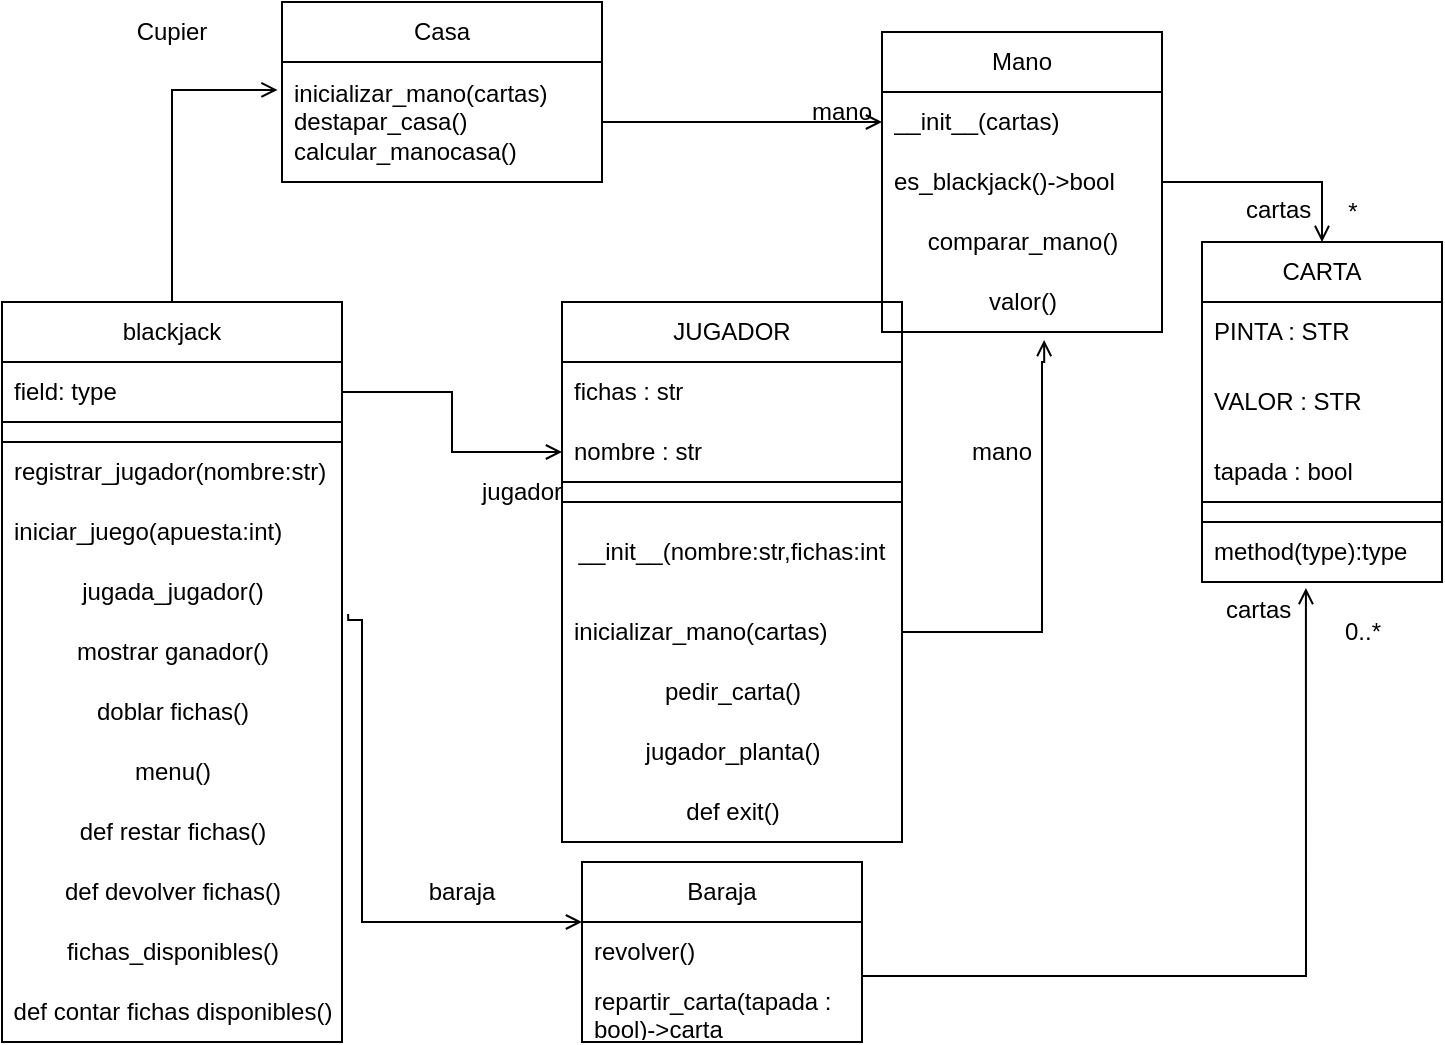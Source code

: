 <mxfile version="21.7.3" type="google">
  <diagram name="Page-1" id="XhqFYW5zMPVVii7psD0Y">
    <mxGraphModel dx="1426" dy="785" grid="1" gridSize="10" guides="1" tooltips="1" connect="1" arrows="1" fold="1" page="1" pageScale="1" pageWidth="850" pageHeight="1100" math="0" shadow="0">
      <root>
        <mxCell id="0" />
        <mxCell id="1" parent="0" />
        <mxCell id="t-qBr2brpTRXq5mTuHNO-3" value="CARTA" style="swimlane;fontStyle=0;childLayout=stackLayout;horizontal=1;startSize=30;horizontalStack=0;resizeParent=1;resizeParentMax=0;resizeLast=0;collapsible=1;marginBottom=0;whiteSpace=wrap;html=1;" parent="1" vertex="1">
          <mxGeometry x="670" y="140" width="120" height="170" as="geometry" />
        </mxCell>
        <mxCell id="t-qBr2brpTRXq5mTuHNO-4" value="PINTA : STR" style="text;strokeColor=none;fillColor=none;align=left;verticalAlign=middle;spacingLeft=4;spacingRight=4;overflow=hidden;points=[[0,0.5],[1,0.5]];portConstraint=eastwest;rotatable=0;whiteSpace=wrap;html=1;" parent="t-qBr2brpTRXq5mTuHNO-3" vertex="1">
          <mxGeometry y="30" width="120" height="30" as="geometry" />
        </mxCell>
        <mxCell id="t-qBr2brpTRXq5mTuHNO-5" value="VALOR : STR" style="text;strokeColor=none;fillColor=none;align=left;verticalAlign=middle;spacingLeft=4;spacingRight=4;overflow=hidden;points=[[0,0.5],[1,0.5]];portConstraint=eastwest;rotatable=0;whiteSpace=wrap;html=1;" parent="t-qBr2brpTRXq5mTuHNO-3" vertex="1">
          <mxGeometry y="60" width="120" height="40" as="geometry" />
        </mxCell>
        <mxCell id="t-qBr2brpTRXq5mTuHNO-6" value="tapada : bool" style="text;strokeColor=none;fillColor=none;align=left;verticalAlign=middle;spacingLeft=4;spacingRight=4;overflow=hidden;points=[[0,0.5],[1,0.5]];portConstraint=eastwest;rotatable=0;whiteSpace=wrap;html=1;" parent="t-qBr2brpTRXq5mTuHNO-3" vertex="1">
          <mxGeometry y="100" width="120" height="30" as="geometry" />
        </mxCell>
        <mxCell id="Q7EOQcDBemOvYrqtxiTg-11" value="" style="rounded=0;whiteSpace=wrap;html=1;" vertex="1" parent="t-qBr2brpTRXq5mTuHNO-3">
          <mxGeometry y="130" width="120" height="10" as="geometry" />
        </mxCell>
        <mxCell id="t-qBr2brpTRXq5mTuHNO-46" value="method(type):type" style="text;strokeColor=none;fillColor=none;align=left;verticalAlign=middle;spacingLeft=4;spacingRight=4;overflow=hidden;points=[[0,0.5],[1,0.5]];portConstraint=eastwest;rotatable=0;whiteSpace=wrap;html=1;" parent="t-qBr2brpTRXq5mTuHNO-3" vertex="1">
          <mxGeometry y="140" width="120" height="30" as="geometry" />
        </mxCell>
        <mxCell id="t-qBr2brpTRXq5mTuHNO-7" value="JUGADOR" style="swimlane;fontStyle=0;childLayout=stackLayout;horizontal=1;startSize=30;horizontalStack=0;resizeParent=1;resizeParentMax=0;resizeLast=0;collapsible=1;marginBottom=0;whiteSpace=wrap;html=1;" parent="1" vertex="1">
          <mxGeometry x="350" y="170" width="170" height="270" as="geometry" />
        </mxCell>
        <mxCell id="t-qBr2brpTRXq5mTuHNO-8" value="fichas : str" style="text;strokeColor=none;fillColor=none;align=left;verticalAlign=middle;spacingLeft=4;spacingRight=4;overflow=hidden;points=[[0,0.5],[1,0.5]];portConstraint=eastwest;rotatable=0;whiteSpace=wrap;html=1;" parent="t-qBr2brpTRXq5mTuHNO-7" vertex="1">
          <mxGeometry y="30" width="170" height="30" as="geometry" />
        </mxCell>
        <mxCell id="t-qBr2brpTRXq5mTuHNO-9" value="nombre : str" style="text;strokeColor=none;fillColor=none;align=left;verticalAlign=middle;spacingLeft=4;spacingRight=4;overflow=hidden;points=[[0,0.5],[1,0.5]];portConstraint=eastwest;rotatable=0;whiteSpace=wrap;html=1;" parent="t-qBr2brpTRXq5mTuHNO-7" vertex="1">
          <mxGeometry y="60" width="170" height="30" as="geometry" />
        </mxCell>
        <mxCell id="Q7EOQcDBemOvYrqtxiTg-10" value="" style="rounded=0;whiteSpace=wrap;html=1;" vertex="1" parent="t-qBr2brpTRXq5mTuHNO-7">
          <mxGeometry y="90" width="170" height="10" as="geometry" />
        </mxCell>
        <mxCell id="t-qBr2brpTRXq5mTuHNO-40" value="__init__(nombre:str,fichas:int" style="text;strokeColor=none;fillColor=none;align=center;verticalAlign=middle;spacingLeft=4;spacingRight=4;overflow=hidden;points=[[0,0.5],[1,0.5]];portConstraint=eastwest;rotatable=0;whiteSpace=wrap;html=1;labelPosition=center;verticalLabelPosition=middle;" parent="t-qBr2brpTRXq5mTuHNO-7" vertex="1">
          <mxGeometry y="100" width="170" height="50" as="geometry" />
        </mxCell>
        <mxCell id="t-qBr2brpTRXq5mTuHNO-10" value="inicializar_mano(cartas)" style="text;strokeColor=none;fillColor=none;align=left;verticalAlign=middle;spacingLeft=4;spacingRight=4;overflow=hidden;points=[[0,0.5],[1,0.5]];portConstraint=eastwest;rotatable=0;whiteSpace=wrap;html=1;" parent="t-qBr2brpTRXq5mTuHNO-7" vertex="1">
          <mxGeometry y="150" width="170" height="30" as="geometry" />
        </mxCell>
        <mxCell id="Q7EOQcDBemOvYrqtxiTg-13" value="pedir_carta()" style="text;html=1;align=center;verticalAlign=middle;resizable=0;points=[];autosize=1;strokeColor=none;fillColor=none;" vertex="1" parent="t-qBr2brpTRXq5mTuHNO-7">
          <mxGeometry y="180" width="170" height="30" as="geometry" />
        </mxCell>
        <mxCell id="Q7EOQcDBemOvYrqtxiTg-14" value="jugador_planta()" style="text;html=1;align=center;verticalAlign=middle;resizable=0;points=[];autosize=1;strokeColor=none;fillColor=none;" vertex="1" parent="t-qBr2brpTRXq5mTuHNO-7">
          <mxGeometry y="210" width="170" height="30" as="geometry" />
        </mxCell>
        <mxCell id="Q7EOQcDBemOvYrqtxiTg-25" value="def exit()" style="text;html=1;align=center;verticalAlign=middle;resizable=0;points=[];autosize=1;strokeColor=none;fillColor=none;" vertex="1" parent="t-qBr2brpTRXq5mTuHNO-7">
          <mxGeometry y="240" width="170" height="30" as="geometry" />
        </mxCell>
        <mxCell id="t-qBr2brpTRXq5mTuHNO-51" style="edgeStyle=orthogonalEdgeStyle;rounded=0;orthogonalLoop=1;jettySize=auto;html=1;entryX=-0.014;entryY=0.233;entryDx=0;entryDy=0;entryPerimeter=0;endArrow=open;endFill=0;" parent="1" source="t-qBr2brpTRXq5mTuHNO-11" target="t-qBr2brpTRXq5mTuHNO-17" edge="1">
          <mxGeometry relative="1" as="geometry" />
        </mxCell>
        <mxCell id="t-qBr2brpTRXq5mTuHNO-11" value="blackjack" style="swimlane;fontStyle=0;childLayout=stackLayout;horizontal=1;startSize=30;horizontalStack=0;resizeParent=1;resizeParentMax=0;resizeLast=0;collapsible=1;marginBottom=0;whiteSpace=wrap;html=1;" parent="1" vertex="1">
          <mxGeometry x="70" y="170" width="170" height="370" as="geometry" />
        </mxCell>
        <mxCell id="t-qBr2brpTRXq5mTuHNO-12" value="field: type" style="text;strokeColor=none;fillColor=none;align=left;verticalAlign=middle;spacingLeft=4;spacingRight=4;overflow=hidden;points=[[0,0.5],[1,0.5]];portConstraint=eastwest;rotatable=0;whiteSpace=wrap;html=1;" parent="t-qBr2brpTRXq5mTuHNO-11" vertex="1">
          <mxGeometry y="30" width="170" height="30" as="geometry" />
        </mxCell>
        <mxCell id="Q7EOQcDBemOvYrqtxiTg-8" value="" style="rounded=0;whiteSpace=wrap;html=1;" vertex="1" parent="t-qBr2brpTRXq5mTuHNO-11">
          <mxGeometry y="60" width="170" height="10" as="geometry" />
        </mxCell>
        <mxCell id="t-qBr2brpTRXq5mTuHNO-13" value="registrar_jugador(nombre:str)" style="text;strokeColor=none;fillColor=none;align=left;verticalAlign=middle;spacingLeft=4;spacingRight=4;overflow=hidden;points=[[0,0.5],[1,0.5]];portConstraint=eastwest;rotatable=0;whiteSpace=wrap;html=1;" parent="t-qBr2brpTRXq5mTuHNO-11" vertex="1">
          <mxGeometry y="70" width="170" height="30" as="geometry" />
        </mxCell>
        <mxCell id="t-qBr2brpTRXq5mTuHNO-42" value="iniciar_juego(apuesta:int)" style="text;strokeColor=none;fillColor=none;align=left;verticalAlign=middle;spacingLeft=4;spacingRight=4;overflow=hidden;points=[[0,0.5],[1,0.5]];portConstraint=eastwest;rotatable=0;whiteSpace=wrap;html=1;" parent="t-qBr2brpTRXq5mTuHNO-11" vertex="1">
          <mxGeometry y="100" width="170" height="30" as="geometry" />
        </mxCell>
        <mxCell id="Q7EOQcDBemOvYrqtxiTg-12" value="jugada_jugador()" style="text;html=1;align=center;verticalAlign=middle;resizable=0;points=[];autosize=1;strokeColor=none;fillColor=none;" vertex="1" parent="t-qBr2brpTRXq5mTuHNO-11">
          <mxGeometry y="130" width="170" height="30" as="geometry" />
        </mxCell>
        <mxCell id="Q7EOQcDBemOvYrqtxiTg-18" value="mostrar ganador()" style="text;html=1;align=center;verticalAlign=middle;resizable=0;points=[];autosize=1;strokeColor=none;fillColor=none;" vertex="1" parent="t-qBr2brpTRXq5mTuHNO-11">
          <mxGeometry y="160" width="170" height="30" as="geometry" />
        </mxCell>
        <mxCell id="Q7EOQcDBemOvYrqtxiTg-22" value="doblar fichas()" style="text;html=1;align=center;verticalAlign=middle;resizable=0;points=[];autosize=1;strokeColor=none;fillColor=none;" vertex="1" parent="t-qBr2brpTRXq5mTuHNO-11">
          <mxGeometry y="190" width="170" height="30" as="geometry" />
        </mxCell>
        <mxCell id="Q7EOQcDBemOvYrqtxiTg-20" value="menu()" style="text;html=1;align=center;verticalAlign=middle;resizable=0;points=[];autosize=1;strokeColor=none;fillColor=none;" vertex="1" parent="t-qBr2brpTRXq5mTuHNO-11">
          <mxGeometry y="220" width="170" height="30" as="geometry" />
        </mxCell>
        <mxCell id="Q7EOQcDBemOvYrqtxiTg-23" value="def restar fichas()" style="text;html=1;align=center;verticalAlign=middle;resizable=0;points=[];autosize=1;strokeColor=none;fillColor=none;" vertex="1" parent="t-qBr2brpTRXq5mTuHNO-11">
          <mxGeometry y="250" width="170" height="30" as="geometry" />
        </mxCell>
        <mxCell id="Q7EOQcDBemOvYrqtxiTg-24" value="def devolver fichas()" style="text;html=1;align=center;verticalAlign=middle;resizable=0;points=[];autosize=1;strokeColor=none;fillColor=none;" vertex="1" parent="t-qBr2brpTRXq5mTuHNO-11">
          <mxGeometry y="280" width="170" height="30" as="geometry" />
        </mxCell>
        <mxCell id="Q7EOQcDBemOvYrqtxiTg-19" value="fichas_disponibles()" style="text;html=1;align=center;verticalAlign=middle;resizable=0;points=[];autosize=1;strokeColor=none;fillColor=none;" vertex="1" parent="t-qBr2brpTRXq5mTuHNO-11">
          <mxGeometry y="310" width="170" height="30" as="geometry" />
        </mxCell>
        <mxCell id="Q7EOQcDBemOvYrqtxiTg-26" value="def contar fichas disponibles()" style="text;html=1;align=center;verticalAlign=middle;resizable=0;points=[];autosize=1;strokeColor=none;fillColor=none;" vertex="1" parent="t-qBr2brpTRXq5mTuHNO-11">
          <mxGeometry y="340" width="170" height="30" as="geometry" />
        </mxCell>
        <mxCell id="t-qBr2brpTRXq5mTuHNO-16" value="Casa" style="swimlane;fontStyle=0;childLayout=stackLayout;horizontal=1;startSize=30;horizontalStack=0;resizeParent=1;resizeParentMax=0;resizeLast=0;collapsible=1;marginBottom=0;whiteSpace=wrap;html=1;" parent="1" vertex="1">
          <mxGeometry x="210" y="20" width="160" height="90" as="geometry" />
        </mxCell>
        <mxCell id="t-qBr2brpTRXq5mTuHNO-17" value="inicializar_mano(cartas)&lt;br&gt;destapar_casa()&lt;br&gt;calcular_manocasa()" style="text;strokeColor=none;fillColor=none;align=left;verticalAlign=middle;spacingLeft=4;spacingRight=4;overflow=hidden;points=[[0,0.5],[1,0.5]];portConstraint=eastwest;rotatable=0;whiteSpace=wrap;html=1;" parent="t-qBr2brpTRXq5mTuHNO-16" vertex="1">
          <mxGeometry y="30" width="160" height="60" as="geometry" />
        </mxCell>
        <mxCell id="t-qBr2brpTRXq5mTuHNO-21" value="Mano" style="swimlane;fontStyle=0;childLayout=stackLayout;horizontal=1;startSize=30;horizontalStack=0;resizeParent=1;resizeParentMax=0;resizeLast=0;collapsible=1;marginBottom=0;whiteSpace=wrap;html=1;" parent="1" vertex="1">
          <mxGeometry x="510" y="35" width="140" height="150" as="geometry" />
        </mxCell>
        <mxCell id="t-qBr2brpTRXq5mTuHNO-22" value="__init__(cartas)" style="text;strokeColor=none;fillColor=none;align=left;verticalAlign=middle;spacingLeft=4;spacingRight=4;overflow=hidden;points=[[0,0.5],[1,0.5]];portConstraint=eastwest;rotatable=0;whiteSpace=wrap;html=1;" parent="t-qBr2brpTRXq5mTuHNO-21" vertex="1">
          <mxGeometry y="30" width="140" height="30" as="geometry" />
        </mxCell>
        <mxCell id="t-qBr2brpTRXq5mTuHNO-43" value="es_blackjack()-&amp;gt;bool" style="text;strokeColor=none;fillColor=none;align=left;verticalAlign=middle;spacingLeft=4;spacingRight=4;overflow=hidden;points=[[0,0.5],[1,0.5]];portConstraint=eastwest;rotatable=0;whiteSpace=wrap;html=1;" parent="t-qBr2brpTRXq5mTuHNO-21" vertex="1">
          <mxGeometry y="60" width="140" height="30" as="geometry" />
        </mxCell>
        <mxCell id="Q7EOQcDBemOvYrqtxiTg-17" value="comparar_mano()" style="text;html=1;align=center;verticalAlign=middle;resizable=0;points=[];autosize=1;strokeColor=none;fillColor=none;" vertex="1" parent="t-qBr2brpTRXq5mTuHNO-21">
          <mxGeometry y="90" width="140" height="30" as="geometry" />
        </mxCell>
        <mxCell id="Q7EOQcDBemOvYrqtxiTg-21" value="valor()" style="text;html=1;align=center;verticalAlign=middle;resizable=0;points=[];autosize=1;strokeColor=none;fillColor=none;" vertex="1" parent="t-qBr2brpTRXq5mTuHNO-21">
          <mxGeometry y="120" width="140" height="30" as="geometry" />
        </mxCell>
        <mxCell id="t-qBr2brpTRXq5mTuHNO-26" value="Baraja" style="swimlane;fontStyle=0;childLayout=stackLayout;horizontal=1;startSize=30;horizontalStack=0;resizeParent=1;resizeParentMax=0;resizeLast=0;collapsible=1;marginBottom=0;whiteSpace=wrap;html=1;" parent="1" vertex="1">
          <mxGeometry x="360" y="450" width="140" height="90" as="geometry" />
        </mxCell>
        <mxCell id="t-qBr2brpTRXq5mTuHNO-27" value="revolver()" style="text;strokeColor=none;fillColor=none;align=left;verticalAlign=middle;spacingLeft=4;spacingRight=4;overflow=hidden;points=[[0,0.5],[1,0.5]];portConstraint=eastwest;rotatable=0;whiteSpace=wrap;html=1;" parent="t-qBr2brpTRXq5mTuHNO-26" vertex="1">
          <mxGeometry y="30" width="140" height="30" as="geometry" />
        </mxCell>
        <mxCell id="t-qBr2brpTRXq5mTuHNO-37" value="repartir_carta(tapada : bool)-&amp;gt;carta" style="text;strokeColor=none;fillColor=none;align=left;verticalAlign=middle;spacingLeft=4;spacingRight=4;overflow=hidden;points=[[0,0.5],[1,0.5]];portConstraint=eastwest;rotatable=0;whiteSpace=wrap;html=1;" parent="t-qBr2brpTRXq5mTuHNO-26" vertex="1">
          <mxGeometry y="60" width="140" height="30" as="geometry" />
        </mxCell>
        <mxCell id="t-qBr2brpTRXq5mTuHNO-48" style="edgeStyle=orthogonalEdgeStyle;rounded=0;orthogonalLoop=1;jettySize=auto;html=1;entryX=0.5;entryY=0;entryDx=0;entryDy=0;endArrow=open;endFill=0;" parent="1" source="t-qBr2brpTRXq5mTuHNO-43" target="t-qBr2brpTRXq5mTuHNO-3" edge="1">
          <mxGeometry relative="1" as="geometry" />
        </mxCell>
        <mxCell id="t-qBr2brpTRXq5mTuHNO-49" style="edgeStyle=orthogonalEdgeStyle;rounded=0;orthogonalLoop=1;jettySize=auto;html=1;endArrow=open;endFill=0;entryX=0.433;entryY=1.1;entryDx=0;entryDy=0;entryPerimeter=0;exitX=1;exitY=-0.1;exitDx=0;exitDy=0;exitPerimeter=0;" parent="1" source="t-qBr2brpTRXq5mTuHNO-37" target="t-qBr2brpTRXq5mTuHNO-46" edge="1">
          <mxGeometry relative="1" as="geometry">
            <mxPoint x="720" y="380" as="targetPoint" />
            <Array as="points">
              <mxPoint x="722" y="507" />
            </Array>
          </mxGeometry>
        </mxCell>
        <mxCell id="t-qBr2brpTRXq5mTuHNO-50" style="edgeStyle=orthogonalEdgeStyle;rounded=0;orthogonalLoop=1;jettySize=auto;html=1;endArrow=open;endFill=0;exitX=1.018;exitY=-0.133;exitDx=0;exitDy=0;exitPerimeter=0;" parent="1" source="Q7EOQcDBemOvYrqtxiTg-18" edge="1">
          <mxGeometry relative="1" as="geometry">
            <mxPoint x="360" y="480" as="targetPoint" />
            <Array as="points">
              <mxPoint x="243" y="329" />
              <mxPoint x="250" y="329" />
              <mxPoint x="250" y="480" />
            </Array>
          </mxGeometry>
        </mxCell>
        <mxCell id="t-qBr2brpTRXq5mTuHNO-52" style="edgeStyle=orthogonalEdgeStyle;rounded=0;orthogonalLoop=1;jettySize=auto;html=1;exitX=1;exitY=0.5;exitDx=0;exitDy=0;entryX=0;entryY=0.5;entryDx=0;entryDy=0;endArrow=open;endFill=0;" parent="1" source="t-qBr2brpTRXq5mTuHNO-17" target="t-qBr2brpTRXq5mTuHNO-22" edge="1">
          <mxGeometry relative="1" as="geometry" />
        </mxCell>
        <mxCell id="t-qBr2brpTRXq5mTuHNO-53" style="edgeStyle=orthogonalEdgeStyle;rounded=0;orthogonalLoop=1;jettySize=auto;html=1;entryX=0;entryY=0.5;entryDx=0;entryDy=0;endArrow=open;endFill=0;" parent="1" source="t-qBr2brpTRXq5mTuHNO-12" target="t-qBr2brpTRXq5mTuHNO-9" edge="1">
          <mxGeometry relative="1" as="geometry" />
        </mxCell>
        <mxCell id="t-qBr2brpTRXq5mTuHNO-55" style="edgeStyle=orthogonalEdgeStyle;rounded=0;orthogonalLoop=1;jettySize=auto;html=1;endArrow=open;endFill=0;exitX=1;exitY=0.5;exitDx=0;exitDy=0;entryX=0.579;entryY=1.133;entryDx=0;entryDy=0;entryPerimeter=0;" parent="1" source="t-qBr2brpTRXq5mTuHNO-10" target="Q7EOQcDBemOvYrqtxiTg-21" edge="1">
          <mxGeometry relative="1" as="geometry">
            <mxPoint x="590" y="150" as="targetPoint" />
            <Array as="points">
              <mxPoint x="590" y="335" />
              <mxPoint x="590" y="200" />
              <mxPoint x="591" y="200" />
            </Array>
          </mxGeometry>
        </mxCell>
        <mxCell id="t-qBr2brpTRXq5mTuHNO-58" value="mano" style="text;strokeColor=none;align=center;fillColor=none;html=1;verticalAlign=middle;whiteSpace=wrap;rounded=0;" parent="1" vertex="1">
          <mxGeometry x="460" y="60" width="60" height="30" as="geometry" />
        </mxCell>
        <mxCell id="t-qBr2brpTRXq5mTuHNO-59" value="mano" style="text;strokeColor=none;align=center;fillColor=none;html=1;verticalAlign=middle;whiteSpace=wrap;rounded=0;" parent="1" vertex="1">
          <mxGeometry x="540" y="230" width="60" height="30" as="geometry" />
        </mxCell>
        <mxCell id="t-qBr2brpTRXq5mTuHNO-62" value="baraja" style="text;strokeColor=none;align=center;fillColor=none;html=1;verticalAlign=middle;whiteSpace=wrap;rounded=0;" parent="1" vertex="1">
          <mxGeometry x="270" y="450" width="60" height="30" as="geometry" />
        </mxCell>
        <mxCell id="t-qBr2brpTRXq5mTuHNO-63" value="jugador" style="text;strokeColor=none;align=center;fillColor=none;html=1;verticalAlign=middle;whiteSpace=wrap;rounded=0;" parent="1" vertex="1">
          <mxGeometry x="300" y="250" width="60" height="30" as="geometry" />
        </mxCell>
        <mxCell id="Q7EOQcDBemOvYrqtxiTg-1" value="Cupier" style="text;strokeColor=none;align=center;fillColor=none;html=1;verticalAlign=middle;whiteSpace=wrap;rounded=0;" vertex="1" parent="1">
          <mxGeometry x="125" y="20" width="60" height="30" as="geometry" />
        </mxCell>
        <mxCell id="Q7EOQcDBemOvYrqtxiTg-2" value="cartas" style="text;whiteSpace=wrap;" vertex="1" parent="1">
          <mxGeometry x="690" y="110" width="40" height="40" as="geometry" />
        </mxCell>
        <mxCell id="Q7EOQcDBemOvYrqtxiTg-3" value="cartas" style="text;whiteSpace=wrap;" vertex="1" parent="1">
          <mxGeometry x="680" y="310" width="40" height="40" as="geometry" />
        </mxCell>
        <mxCell id="Q7EOQcDBemOvYrqtxiTg-4" value="0..*" style="text;html=1;align=center;verticalAlign=middle;resizable=0;points=[];autosize=1;strokeColor=none;fillColor=none;" vertex="1" parent="1">
          <mxGeometry x="730" y="320" width="40" height="30" as="geometry" />
        </mxCell>
        <mxCell id="Q7EOQcDBemOvYrqtxiTg-7" value="*" style="text;html=1;align=center;verticalAlign=middle;resizable=0;points=[];autosize=1;strokeColor=none;fillColor=none;" vertex="1" parent="1">
          <mxGeometry x="730" y="110" width="30" height="30" as="geometry" />
        </mxCell>
      </root>
    </mxGraphModel>
  </diagram>
</mxfile>

